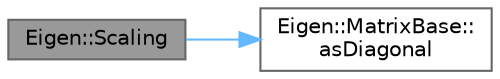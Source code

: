 digraph "Eigen::Scaling"
{
 // LATEX_PDF_SIZE
  bgcolor="transparent";
  edge [fontname=Helvetica,fontsize=10,labelfontname=Helvetica,labelfontsize=10];
  node [fontname=Helvetica,fontsize=10,shape=box,height=0.2,width=0.4];
  rankdir="LR";
  Node1 [id="Node000001",label="Eigen::Scaling",height=0.2,width=0.4,color="gray40", fillcolor="grey60", style="filled", fontcolor="black",tooltip=" "];
  Node1 -> Node2 [id="edge1_Node000001_Node000002",color="steelblue1",style="solid",tooltip=" "];
  Node2 [id="Node000002",label="Eigen::MatrixBase::\lasDiagonal",height=0.2,width=0.4,color="grey40", fillcolor="white", style="filled",URL="$class_eigen_1_1_matrix_base.html#a14235b62c90f93fe910070b4743782d0",tooltip=" "];
}
